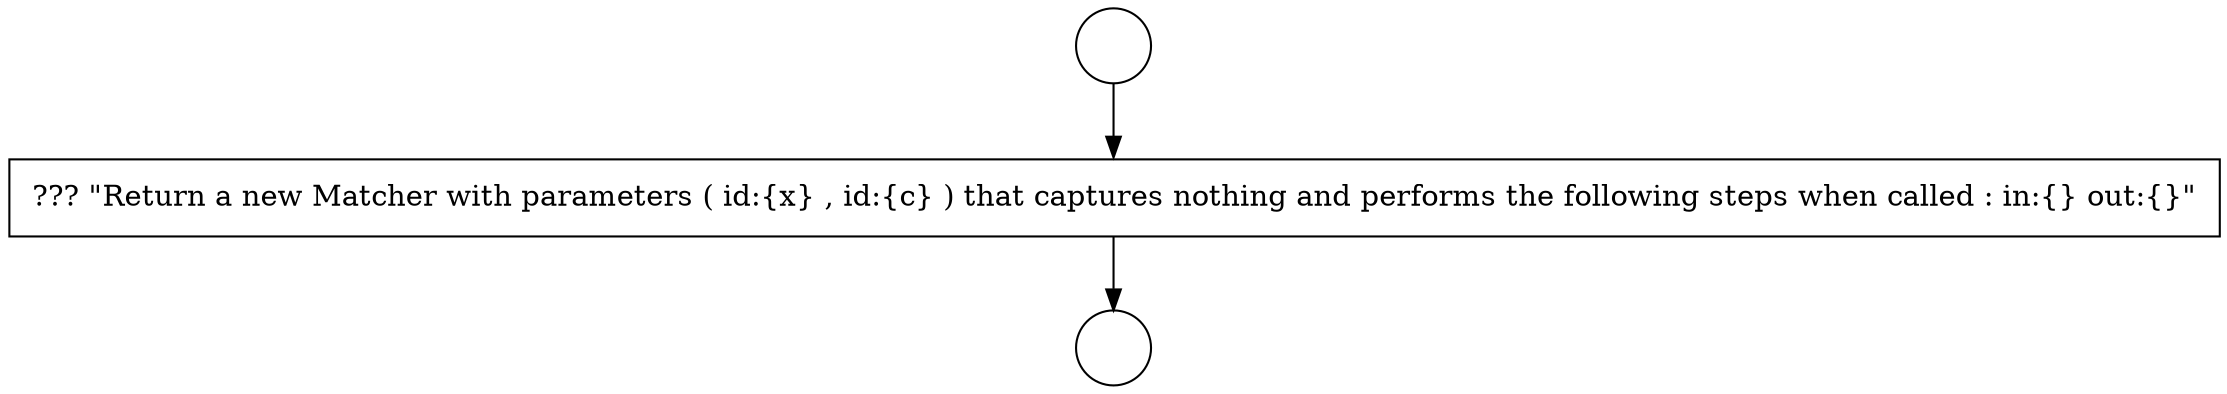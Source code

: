 digraph {
  node14639 [shape=circle label=" " color="black" fillcolor="white" style=filled]
  node14641 [shape=none, margin=0, label=<<font color="black">
    <table border="0" cellborder="1" cellspacing="0" cellpadding="10">
      <tr><td align="left">??? &quot;Return a new Matcher with parameters ( id:{x} , id:{c} ) that captures nothing and performs the following steps when called : in:{} out:{}&quot;</td></tr>
    </table>
  </font>> color="black" fillcolor="white" style=filled]
  node14640 [shape=circle label=" " color="black" fillcolor="white" style=filled]
  node14639 -> node14641 [ color="black"]
  node14641 -> node14640 [ color="black"]
}

